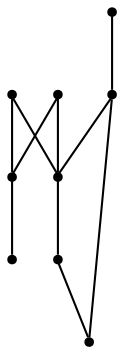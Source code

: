 graph {
  node [shape=point,comment="{\"directed\":false,\"doi\":\"10.1007/978-3-642-11805-0_9\",\"figure\":\"3 (1)\"}"]

  v0 [pos="1391.1688849515692,671.0069578382706"]
  v1 [pos="1393.7812885373137,1006.3414336849946"]
  v2 [pos="1308.6929896864779,747.5972987473615"]
  v3 [pos="1239.0912259478903,843.0486369431623"]
  v4 [pos="1244.9414091598155,671.0069578382706"]
  v5 [pos="1234.525325509005,1007.6043032251225"]
  v6 [pos="1163.5767350307729,925.0055373837251"]
  v7 [pos="1095.2530187562454,1007.5898021042951"]
  v8 [pos="1099.258059514955,671.0069578382706"]

  v7 -- v5 [id="-2",pos="1095.2530187562454,1007.5898021042951 1234.525325509005,1007.6043032251225 1234.525325509005,1007.6043032251225 1234.525325509005,1007.6043032251225"]
  v5 -- v1 [id="-3",pos="1234.525325509005,1007.6043032251225 1393.7812885373137,1006.3414336849946 1393.7812885373137,1006.3414336849946 1393.7812885373137,1006.3414336849946"]
  v8 -- v4 [id="-10",pos="1099.258059514955,671.0069578382706 1244.9414091598155,671.0069578382706 1244.9414091598155,671.0069578382706 1244.9414091598155,671.0069578382706"]
  v4 -- v0 [id="-11",pos="1244.9414091598155,671.0069578382706 1391.1688849515692,671.0069578382706 1391.1688849515692,671.0069578382706 1391.1688849515692,671.0069578382706"]
  v8 -- v3 [id="-14",pos="1099.258059514955,671.0069578382706 1111.042857112441,702.5360833986842 1132.462924975018,728.1079195581303 1165.228964659225,748.2736361108647 1185.4148230974063,760.6906660291885 1209.8371286081713,772.3365924873739 1220.6494088816087,790.3930319737908 1226.6830247036246,800.4842856359002 1233.6048539272574,811.0673053779989 1236.498673549918,822.821608633947 1238.2040941815044,829.7615397751935 1239.0881082934002,836.8266384856871 1239.0912259478903,843.0486369431623"]
  v6 -- v4 [id="-16",pos="1163.5767350307729,925.0055373837251 1140.3021081259083,896.506637264984 1133.6013142430504,861.7273525970152 1139.4473617908566,829.4613411335032 1141.6782026423964,817.2028059217666 1146.9988299702488,806.1654177270756 1151.6396813680958,795.6409112795436 1159.9584743056187,776.8090434373029 1178.743169740189,764.6670260034427 1194.2713796216387,751.720577972104 1219.4734805084938,730.6921719329528 1235.9523841325627,704.020031430023 1244.9414091598155,671.0069578382706"]
  v6 -- v3 [id="-17",pos="1163.5767350307729,925.0055373837251 1163.7695206043331,916.6932150792595 1166.225596086369,907.3229469684641 1169.6072968239007,897.6570595172922 1172.8805795359056,888.2995116879243 1178.972603660406,877.4829475788157 1188.1168751561363,869.0300661645756 1193.9795926116233,863.6071557863795 1200.0423489592795,859.2555475100123 1209.7413084518078,854.2038149438724 1217.3843974978424,850.2106641981338 1225.0568815719248,847.1885797365749 1239.0912259478903,843.0486369431623"]
  v5 -- v3 [id="-19",pos="1234.525325509005,1007.6043032251225 1235.568849004701,1003.99988427981 1236.7321795086527,1000.2402779010813 1238.0123266175735,996.2969906585387 1249.1039232830667,962.1305691497496 1233.550644914494,919.7066497494477 1235.9607827120049,925.8464751889009 1225.9491670120594,900.3038956767382 1228.200877061001,879.5878997494477 1239.0912259478903,843.0486369431623"]
  v3 -- v2 [id="-21",pos="1239.0912259478903,843.0486369431623 1252.3979479412699,840.6488286490394 1259.102941113849,838.5939943872319 1265.7787937607875,835.8805039531054 1274.2558871956758,832.4500984577219 1279.547373997888,829.4946682708434 1284.6720344720884,825.8141820425941 1292.6612467921057,820.0704661667951 1297.9860734096792,812.7262844817808 1300.8465532169785,806.3697054468022 1305.9961549270984,794.9239962182866 1308.6898084063862,784.0990367234357 1308.047698832667,772.4948327883327 1307.8183921636537,768.451818539398 1307.071936602925,764.3752227474946 1306.629993172579,760.3403494786736 1306.250530083235,756.9058734932332 1304.1489764546238,750.5994123670791 1308.6929896864779,747.5972987473615"]
  v2 -- v1 [id="-22",pos="1308.6929896864779,747.5972987473615 1321.9747068183367,763.9251791905876 1326.0735953397527,782.2650265472105 1333.645932716547,799.7589751889009 1346.542969459711,829.5697179312659 1351.2256865035656,858.8263652146466 1346.9683702335801,889.4664703060884 1344.8917578408884,904.380237063013 1341.1723324088161,920.3777717975656 1344.1328316622,935.2915385544903 1345.788242570744,943.627902190854 1347.3352354537608,952.5811994764541 1350.6002468375273,960.7799296677716 1359.1815590082213,982.34614920568 1373.8841630802597,999.4149860420614 1393.7812885373137,1006.3414336849946"]
}